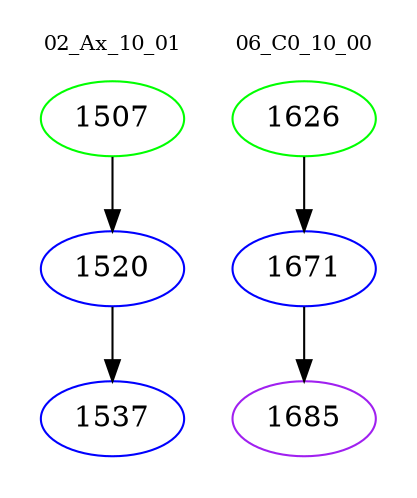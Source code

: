 digraph{
subgraph cluster_0 {
color = white
label = "02_Ax_10_01";
fontsize=10;
T0_1507 [label="1507", color="green"]
T0_1507 -> T0_1520 [color="black"]
T0_1520 [label="1520", color="blue"]
T0_1520 -> T0_1537 [color="black"]
T0_1537 [label="1537", color="blue"]
}
subgraph cluster_1 {
color = white
label = "06_C0_10_00";
fontsize=10;
T1_1626 [label="1626", color="green"]
T1_1626 -> T1_1671 [color="black"]
T1_1671 [label="1671", color="blue"]
T1_1671 -> T1_1685 [color="black"]
T1_1685 [label="1685", color="purple"]
}
}
